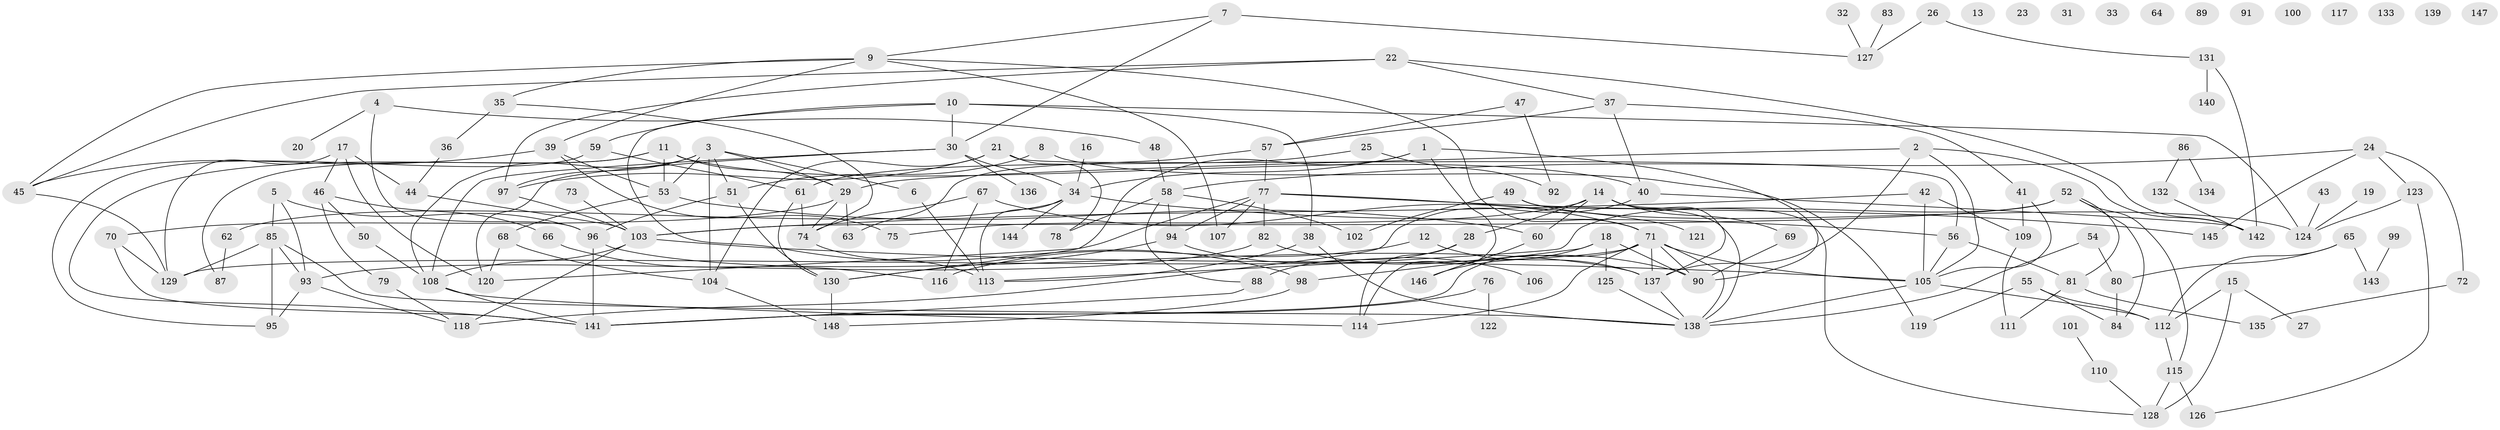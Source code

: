 // Generated by graph-tools (version 1.1) at 2025/12/03/09/25 04:12:53]
// undirected, 148 vertices, 227 edges
graph export_dot {
graph [start="1"]
  node [color=gray90,style=filled];
  1;
  2;
  3;
  4;
  5;
  6;
  7;
  8;
  9;
  10;
  11;
  12;
  13;
  14;
  15;
  16;
  17;
  18;
  19;
  20;
  21;
  22;
  23;
  24;
  25;
  26;
  27;
  28;
  29;
  30;
  31;
  32;
  33;
  34;
  35;
  36;
  37;
  38;
  39;
  40;
  41;
  42;
  43;
  44;
  45;
  46;
  47;
  48;
  49;
  50;
  51;
  52;
  53;
  54;
  55;
  56;
  57;
  58;
  59;
  60;
  61;
  62;
  63;
  64;
  65;
  66;
  67;
  68;
  69;
  70;
  71;
  72;
  73;
  74;
  75;
  76;
  77;
  78;
  79;
  80;
  81;
  82;
  83;
  84;
  85;
  86;
  87;
  88;
  89;
  90;
  91;
  92;
  93;
  94;
  95;
  96;
  97;
  98;
  99;
  100;
  101;
  102;
  103;
  104;
  105;
  106;
  107;
  108;
  109;
  110;
  111;
  112;
  113;
  114;
  115;
  116;
  117;
  118;
  119;
  120;
  121;
  122;
  123;
  124;
  125;
  126;
  127;
  128;
  129;
  130;
  131;
  132;
  133;
  134;
  135;
  136;
  137;
  138;
  139;
  140;
  141;
  142;
  143;
  144;
  145;
  146;
  147;
  148;
  1 -- 34;
  1 -- 90;
  1 -- 114;
  1 -- 130;
  2 -- 29;
  2 -- 105;
  2 -- 137;
  2 -- 142;
  3 -- 6;
  3 -- 29;
  3 -- 51;
  3 -- 53;
  3 -- 97;
  3 -- 104;
  3 -- 108;
  4 -- 20;
  4 -- 48;
  4 -- 96;
  5 -- 85;
  5 -- 93;
  5 -- 96;
  6 -- 113;
  7 -- 9;
  7 -- 30;
  7 -- 127;
  8 -- 51;
  8 -- 119;
  9 -- 35;
  9 -- 39;
  9 -- 45;
  9 -- 71;
  9 -- 107;
  10 -- 30;
  10 -- 38;
  10 -- 59;
  10 -- 98;
  10 -- 124;
  11 -- 29;
  11 -- 40;
  11 -- 53;
  11 -- 87;
  11 -- 141;
  12 -- 116;
  12 -- 137;
  14 -- 28;
  14 -- 60;
  14 -- 69;
  14 -- 75;
  14 -- 128;
  14 -- 137;
  15 -- 27;
  15 -- 112;
  15 -- 128;
  16 -- 34;
  17 -- 44;
  17 -- 46;
  17 -- 120;
  17 -- 129;
  18 -- 90;
  18 -- 98;
  18 -- 125;
  18 -- 146;
  19 -- 124;
  21 -- 56;
  21 -- 78;
  21 -- 97;
  21 -- 104;
  22 -- 37;
  22 -- 45;
  22 -- 97;
  22 -- 142;
  24 -- 58;
  24 -- 72;
  24 -- 123;
  24 -- 145;
  25 -- 61;
  25 -- 92;
  26 -- 127;
  26 -- 131;
  28 -- 88;
  28 -- 114;
  29 -- 63;
  29 -- 70;
  29 -- 74;
  30 -- 34;
  30 -- 108;
  30 -- 120;
  30 -- 136;
  32 -- 127;
  34 -- 56;
  34 -- 62;
  34 -- 113;
  34 -- 144;
  35 -- 36;
  35 -- 74;
  36 -- 44;
  37 -- 40;
  37 -- 41;
  37 -- 57;
  38 -- 113;
  38 -- 138;
  39 -- 45;
  39 -- 53;
  39 -- 75;
  40 -- 118;
  40 -- 142;
  41 -- 105;
  41 -- 109;
  42 -- 103;
  42 -- 105;
  42 -- 109;
  43 -- 124;
  44 -- 103;
  45 -- 129;
  46 -- 50;
  46 -- 66;
  46 -- 79;
  47 -- 57;
  47 -- 92;
  48 -- 58;
  49 -- 102;
  49 -- 124;
  49 -- 138;
  50 -- 108;
  51 -- 96;
  51 -- 130;
  52 -- 81;
  52 -- 84;
  52 -- 103;
  52 -- 113;
  52 -- 115;
  53 -- 60;
  53 -- 68;
  54 -- 80;
  54 -- 138;
  55 -- 84;
  55 -- 112;
  55 -- 119;
  56 -- 81;
  56 -- 105;
  57 -- 63;
  57 -- 77;
  58 -- 78;
  58 -- 88;
  58 -- 94;
  58 -- 102;
  59 -- 61;
  59 -- 95;
  60 -- 146;
  61 -- 74;
  61 -- 130;
  62 -- 87;
  65 -- 80;
  65 -- 112;
  65 -- 143;
  66 -- 116;
  67 -- 71;
  67 -- 74;
  67 -- 116;
  68 -- 104;
  68 -- 120;
  69 -- 90;
  70 -- 129;
  70 -- 141;
  71 -- 90;
  71 -- 105;
  71 -- 114;
  71 -- 129;
  71 -- 137;
  71 -- 138;
  71 -- 141;
  72 -- 135;
  73 -- 103;
  74 -- 113;
  76 -- 122;
  76 -- 141;
  77 -- 82;
  77 -- 94;
  77 -- 107;
  77 -- 120;
  77 -- 121;
  77 -- 145;
  79 -- 118;
  80 -- 84;
  81 -- 111;
  81 -- 135;
  82 -- 90;
  82 -- 93;
  83 -- 127;
  85 -- 93;
  85 -- 95;
  85 -- 129;
  85 -- 138;
  86 -- 132;
  86 -- 134;
  88 -- 141;
  93 -- 95;
  93 -- 118;
  94 -- 106;
  94 -- 130;
  96 -- 137;
  96 -- 141;
  97 -- 103;
  98 -- 148;
  99 -- 143;
  101 -- 110;
  103 -- 105;
  103 -- 108;
  103 -- 118;
  104 -- 148;
  105 -- 112;
  105 -- 138;
  108 -- 114;
  108 -- 141;
  109 -- 111;
  110 -- 128;
  112 -- 115;
  115 -- 126;
  115 -- 128;
  123 -- 124;
  123 -- 126;
  125 -- 138;
  130 -- 148;
  131 -- 140;
  131 -- 142;
  132 -- 142;
  137 -- 138;
}
